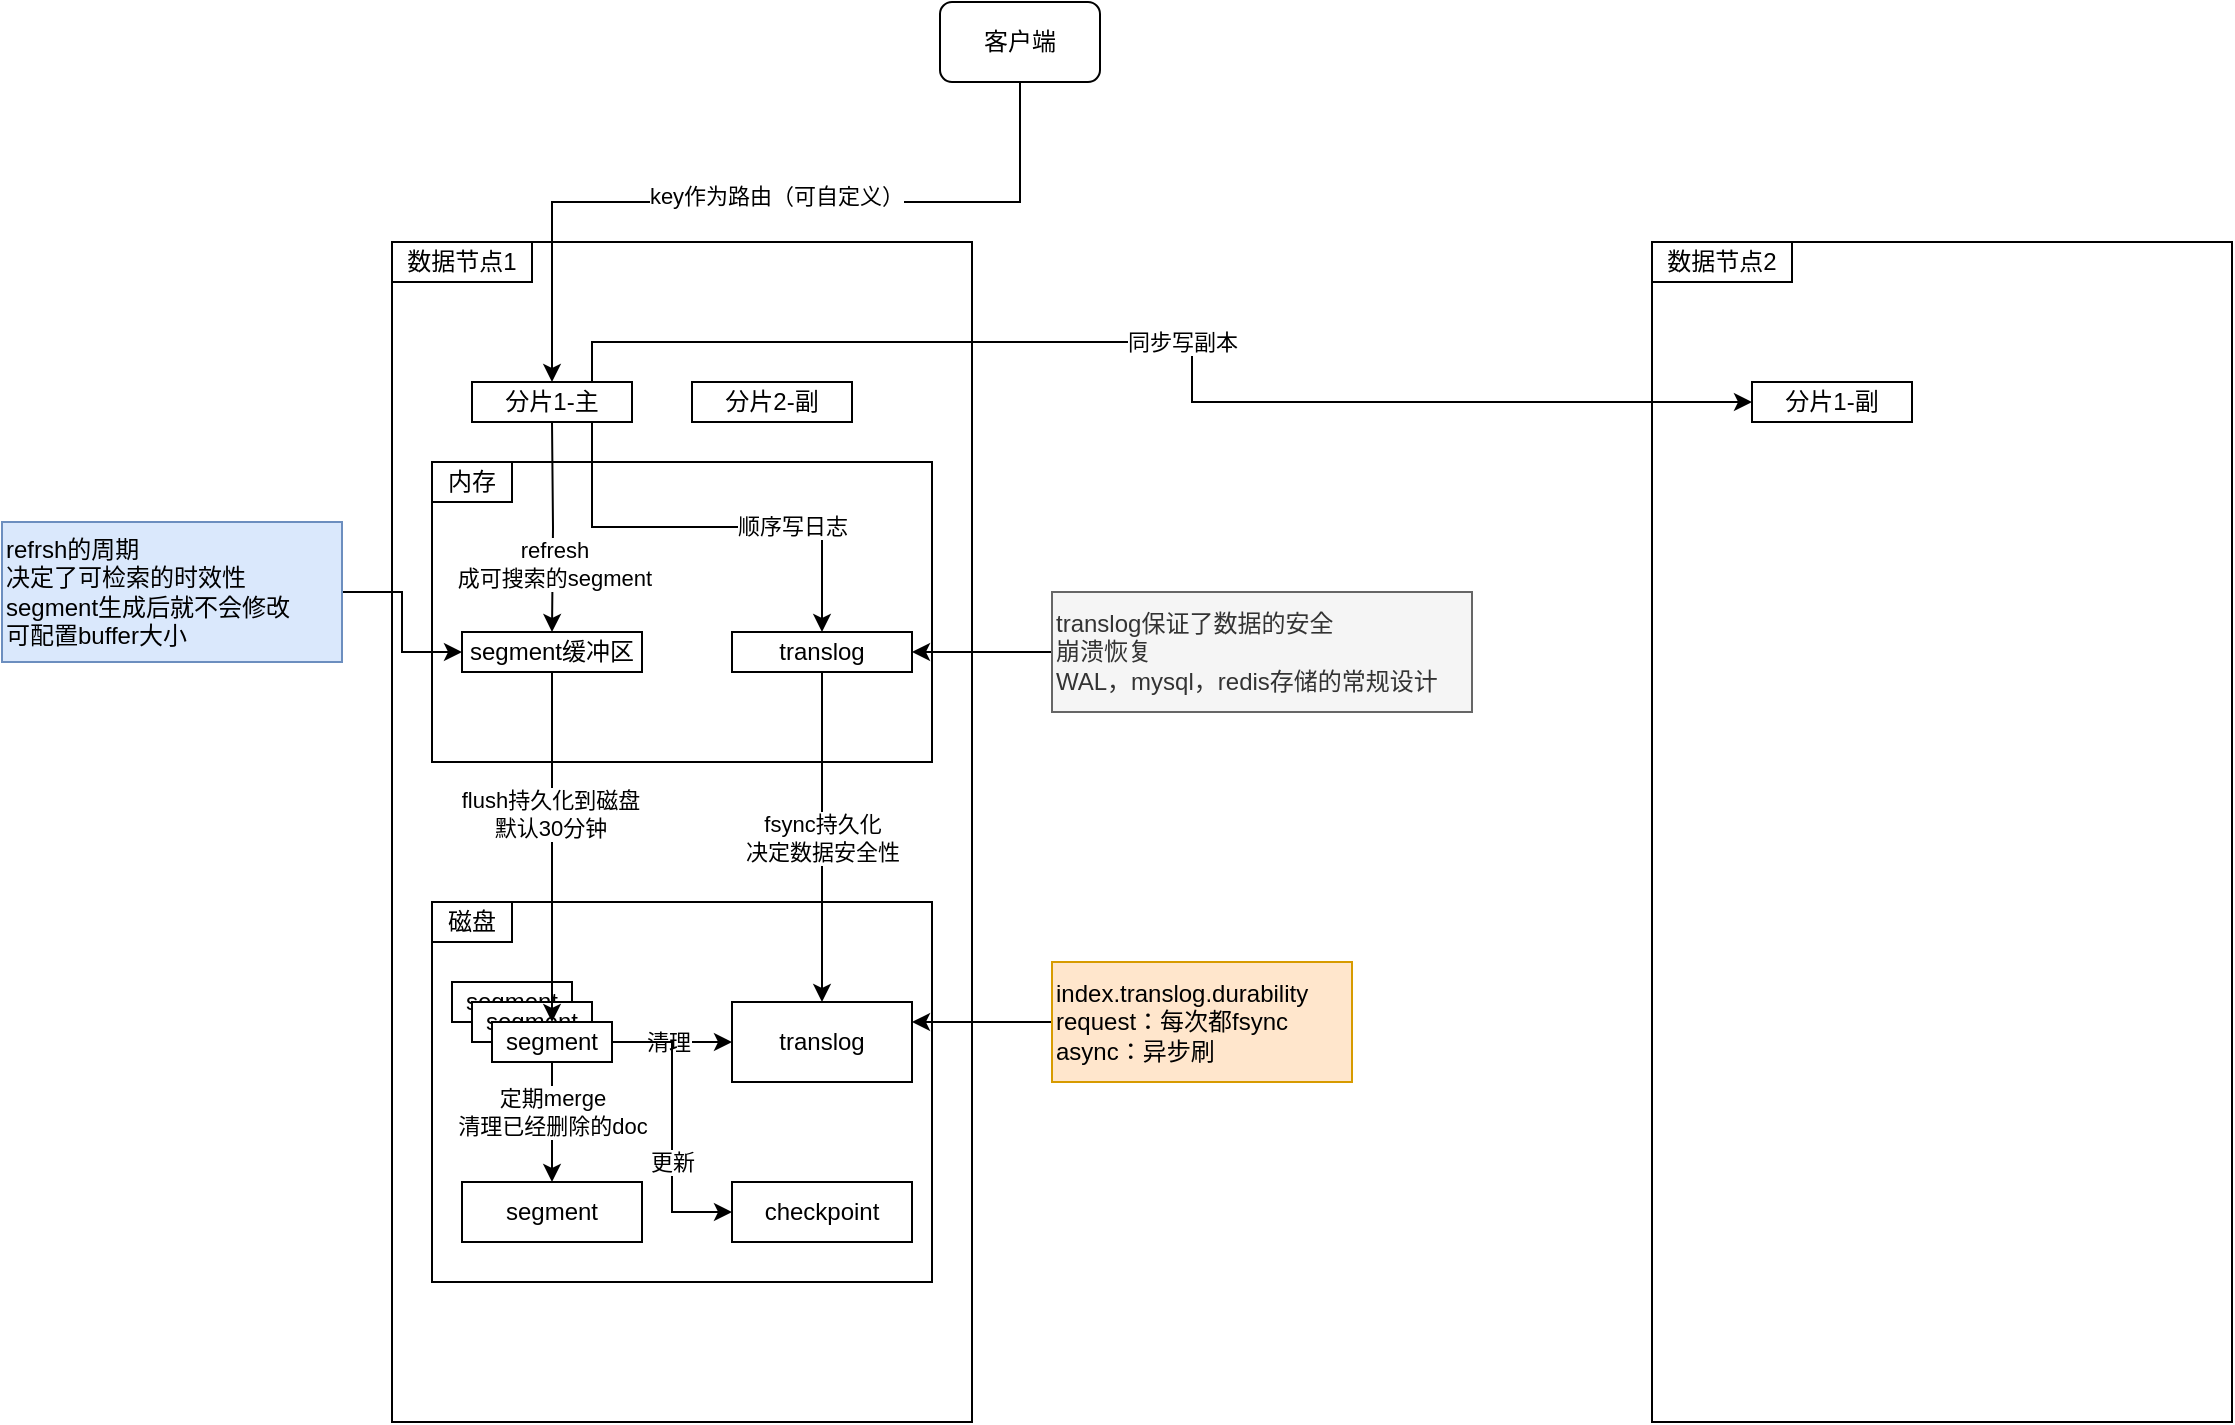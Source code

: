 <mxfile version="26.1.1">
  <diagram name="es" id="c3cB4l17CzinEFfTmNWS">
    <mxGraphModel dx="2034" dy="887" grid="1" gridSize="10" guides="1" tooltips="1" connect="1" arrows="1" fold="1" page="1" pageScale="1" pageWidth="827" pageHeight="1169" math="0" shadow="0">
      <root>
        <mxCell id="0" />
        <mxCell id="1" parent="0" />
        <mxCell id="gfp4Hjq4H9kUBLCGHOVR-7" value="" style="rounded=0;whiteSpace=wrap;html=1;fillColor=none;" vertex="1" parent="1">
          <mxGeometry x="40" y="490" width="250" height="150" as="geometry" />
        </mxCell>
        <mxCell id="gfp4Hjq4H9kUBLCGHOVR-11" style="edgeStyle=orthogonalEdgeStyle;rounded=0;orthogonalLoop=1;jettySize=auto;html=1;exitX=0.5;exitY=1;exitDx=0;exitDy=0;entryX=0.5;entryY=0;entryDx=0;entryDy=0;" edge="1" parent="1" source="gfp4Hjq4H9kUBLCGHOVR-1" target="gfp4Hjq4H9kUBLCGHOVR-5">
          <mxGeometry relative="1" as="geometry">
            <Array as="points">
              <mxPoint x="334" y="360" />
              <mxPoint x="100" y="360" />
            </Array>
          </mxGeometry>
        </mxCell>
        <mxCell id="gfp4Hjq4H9kUBLCGHOVR-12" value="key作为路由（可自定义）" style="edgeLabel;html=1;align=center;verticalAlign=middle;resizable=0;points=[];" vertex="1" connectable="0" parent="gfp4Hjq4H9kUBLCGHOVR-11">
          <mxGeometry x="-0.052" y="-3" relative="1" as="geometry">
            <mxPoint as="offset" />
          </mxGeometry>
        </mxCell>
        <mxCell id="gfp4Hjq4H9kUBLCGHOVR-1" value="客户端" style="rounded=1;whiteSpace=wrap;html=1;" vertex="1" parent="1">
          <mxGeometry x="294" y="260" width="80" height="40" as="geometry" />
        </mxCell>
        <mxCell id="gfp4Hjq4H9kUBLCGHOVR-3" value="" style="rounded=0;whiteSpace=wrap;html=1;fillColor=none;" vertex="1" parent="1">
          <mxGeometry x="20" y="380" width="290" height="590" as="geometry" />
        </mxCell>
        <mxCell id="gfp4Hjq4H9kUBLCGHOVR-4" value="数据节点1" style="rounded=0;whiteSpace=wrap;html=1;" vertex="1" parent="1">
          <mxGeometry x="20" y="380" width="70" height="20" as="geometry" />
        </mxCell>
        <mxCell id="gfp4Hjq4H9kUBLCGHOVR-13" style="edgeStyle=orthogonalEdgeStyle;rounded=0;orthogonalLoop=1;jettySize=auto;html=1;entryX=0.5;entryY=0;entryDx=0;entryDy=0;" edge="1" parent="1" target="gfp4Hjq4H9kUBLCGHOVR-9">
          <mxGeometry relative="1" as="geometry">
            <mxPoint x="100" y="470" as="sourcePoint" />
          </mxGeometry>
        </mxCell>
        <mxCell id="gfp4Hjq4H9kUBLCGHOVR-14" value="refresh&lt;div&gt;成可搜索的segment&lt;/div&gt;" style="edgeLabel;html=1;align=center;verticalAlign=middle;resizable=0;points=[];" vertex="1" connectable="0" parent="gfp4Hjq4H9kUBLCGHOVR-13">
          <mxGeometry x="-0.1" relative="1" as="geometry">
            <mxPoint y="23" as="offset" />
          </mxGeometry>
        </mxCell>
        <mxCell id="gfp4Hjq4H9kUBLCGHOVR-23" style="edgeStyle=orthogonalEdgeStyle;rounded=0;orthogonalLoop=1;jettySize=auto;html=1;exitX=0.75;exitY=1;exitDx=0;exitDy=0;entryX=0.5;entryY=0;entryDx=0;entryDy=0;" edge="1" parent="1" source="gfp4Hjq4H9kUBLCGHOVR-5" target="gfp4Hjq4H9kUBLCGHOVR-10">
          <mxGeometry relative="1" as="geometry" />
        </mxCell>
        <mxCell id="gfp4Hjq4H9kUBLCGHOVR-24" value="顺序写日志" style="edgeLabel;html=1;align=center;verticalAlign=middle;resizable=0;points=[];" vertex="1" connectable="0" parent="gfp4Hjq4H9kUBLCGHOVR-23">
          <mxGeometry x="-0.003" y="1" relative="1" as="geometry">
            <mxPoint x="43" as="offset" />
          </mxGeometry>
        </mxCell>
        <mxCell id="gfp4Hjq4H9kUBLCGHOVR-52" value="同步写副本" style="edgeStyle=orthogonalEdgeStyle;rounded=0;orthogonalLoop=1;jettySize=auto;html=1;exitX=0.75;exitY=0;exitDx=0;exitDy=0;entryX=0;entryY=0.5;entryDx=0;entryDy=0;" edge="1" parent="1" source="gfp4Hjq4H9kUBLCGHOVR-5" target="gfp4Hjq4H9kUBLCGHOVR-51">
          <mxGeometry relative="1" as="geometry" />
        </mxCell>
        <mxCell id="gfp4Hjq4H9kUBLCGHOVR-5" value="分片1-主" style="rounded=0;whiteSpace=wrap;html=1;" vertex="1" parent="1">
          <mxGeometry x="60" y="450" width="80" height="20" as="geometry" />
        </mxCell>
        <mxCell id="gfp4Hjq4H9kUBLCGHOVR-6" value="分片2-副" style="rounded=0;whiteSpace=wrap;html=1;" vertex="1" parent="1">
          <mxGeometry x="170" y="450" width="80" height="20" as="geometry" />
        </mxCell>
        <mxCell id="gfp4Hjq4H9kUBLCGHOVR-8" value="内存" style="rounded=0;whiteSpace=wrap;html=1;" vertex="1" parent="1">
          <mxGeometry x="40" y="490" width="40" height="20" as="geometry" />
        </mxCell>
        <mxCell id="gfp4Hjq4H9kUBLCGHOVR-9" value="segment缓冲区" style="rounded=0;whiteSpace=wrap;html=1;" vertex="1" parent="1">
          <mxGeometry x="55" y="575" width="90" height="20" as="geometry" />
        </mxCell>
        <mxCell id="gfp4Hjq4H9kUBLCGHOVR-38" style="edgeStyle=orthogonalEdgeStyle;rounded=0;orthogonalLoop=1;jettySize=auto;html=1;entryX=0.5;entryY=0;entryDx=0;entryDy=0;" edge="1" parent="1" source="gfp4Hjq4H9kUBLCGHOVR-10" target="gfp4Hjq4H9kUBLCGHOVR-37">
          <mxGeometry relative="1" as="geometry" />
        </mxCell>
        <mxCell id="gfp4Hjq4H9kUBLCGHOVR-39" value="fsync持久化&lt;br&gt;决定数据安全性" style="edgeLabel;html=1;align=center;verticalAlign=middle;resizable=0;points=[];" vertex="1" connectable="0" parent="gfp4Hjq4H9kUBLCGHOVR-38">
          <mxGeometry x="-0.001" relative="1" as="geometry">
            <mxPoint as="offset" />
          </mxGeometry>
        </mxCell>
        <mxCell id="gfp4Hjq4H9kUBLCGHOVR-10" value="translog" style="rounded=0;whiteSpace=wrap;html=1;" vertex="1" parent="1">
          <mxGeometry x="190" y="575" width="90" height="20" as="geometry" />
        </mxCell>
        <mxCell id="gfp4Hjq4H9kUBLCGHOVR-27" style="edgeStyle=orthogonalEdgeStyle;rounded=0;orthogonalLoop=1;jettySize=auto;html=1;entryX=0;entryY=0.5;entryDx=0;entryDy=0;" edge="1" parent="1" source="gfp4Hjq4H9kUBLCGHOVR-25" target="gfp4Hjq4H9kUBLCGHOVR-9">
          <mxGeometry relative="1" as="geometry">
            <mxPoint x="50" y="540" as="targetPoint" />
          </mxGeometry>
        </mxCell>
        <mxCell id="gfp4Hjq4H9kUBLCGHOVR-25" value="refrsh的周期&lt;div&gt;决定了可检索的时效性&lt;br&gt;segment生成后就不会修改&lt;br&gt;可配置buffer大小&lt;/div&gt;" style="text;html=1;align=left;verticalAlign=middle;resizable=0;points=[];autosize=1;strokeColor=#6c8ebf;fillColor=#dae8fc;" vertex="1" parent="1">
          <mxGeometry x="-175" y="520" width="170" height="70" as="geometry" />
        </mxCell>
        <mxCell id="gfp4Hjq4H9kUBLCGHOVR-29" style="edgeStyle=orthogonalEdgeStyle;rounded=0;orthogonalLoop=1;jettySize=auto;html=1;entryX=1;entryY=0.5;entryDx=0;entryDy=0;" edge="1" parent="1" source="gfp4Hjq4H9kUBLCGHOVR-28" target="gfp4Hjq4H9kUBLCGHOVR-10">
          <mxGeometry relative="1" as="geometry" />
        </mxCell>
        <mxCell id="gfp4Hjq4H9kUBLCGHOVR-28" value="translog保证了数据的安全&lt;br&gt;崩溃恢复&lt;br&gt;WAL，mysql，redis存储的常规设计" style="text;html=1;align=left;verticalAlign=middle;resizable=0;points=[];autosize=1;strokeColor=#666666;fillColor=#f5f5f5;fontColor=#333333;" vertex="1" parent="1">
          <mxGeometry x="350" y="555" width="210" height="60" as="geometry" />
        </mxCell>
        <mxCell id="gfp4Hjq4H9kUBLCGHOVR-30" value="" style="rounded=0;whiteSpace=wrap;html=1;fillColor=none;" vertex="1" parent="1">
          <mxGeometry x="40" y="710" width="250" height="190" as="geometry" />
        </mxCell>
        <mxCell id="gfp4Hjq4H9kUBLCGHOVR-31" value="磁盘" style="rounded=0;whiteSpace=wrap;html=1;" vertex="1" parent="1">
          <mxGeometry x="40" y="710" width="40" height="20" as="geometry" />
        </mxCell>
        <mxCell id="gfp4Hjq4H9kUBLCGHOVR-32" value="segment" style="rounded=0;whiteSpace=wrap;html=1;" vertex="1" parent="1">
          <mxGeometry x="50" y="750" width="60" height="20" as="geometry" />
        </mxCell>
        <mxCell id="gfp4Hjq4H9kUBLCGHOVR-33" value="segment" style="rounded=0;whiteSpace=wrap;html=1;" vertex="1" parent="1">
          <mxGeometry x="60" y="760" width="60" height="20" as="geometry" />
        </mxCell>
        <mxCell id="gfp4Hjq4H9kUBLCGHOVR-40" style="edgeStyle=orthogonalEdgeStyle;rounded=0;orthogonalLoop=1;jettySize=auto;html=1;" edge="1" parent="1" source="gfp4Hjq4H9kUBLCGHOVR-34" target="gfp4Hjq4H9kUBLCGHOVR-37">
          <mxGeometry relative="1" as="geometry" />
        </mxCell>
        <mxCell id="gfp4Hjq4H9kUBLCGHOVR-42" value="清理" style="edgeLabel;html=1;align=center;verticalAlign=middle;resizable=0;points=[];" vertex="1" connectable="0" parent="gfp4Hjq4H9kUBLCGHOVR-40">
          <mxGeometry x="-0.086" relative="1" as="geometry">
            <mxPoint as="offset" />
          </mxGeometry>
        </mxCell>
        <mxCell id="gfp4Hjq4H9kUBLCGHOVR-44" style="edgeStyle=orthogonalEdgeStyle;rounded=0;orthogonalLoop=1;jettySize=auto;html=1;exitX=0.5;exitY=1;exitDx=0;exitDy=0;entryX=0.5;entryY=0;entryDx=0;entryDy=0;" edge="1" parent="1" source="gfp4Hjq4H9kUBLCGHOVR-34" target="gfp4Hjq4H9kUBLCGHOVR-43">
          <mxGeometry relative="1" as="geometry" />
        </mxCell>
        <mxCell id="gfp4Hjq4H9kUBLCGHOVR-45" value="定期merge&lt;br&gt;清理已经删除的doc" style="edgeLabel;html=1;align=center;verticalAlign=middle;resizable=0;points=[];" vertex="1" connectable="0" parent="gfp4Hjq4H9kUBLCGHOVR-44">
          <mxGeometry x="-0.164" relative="1" as="geometry">
            <mxPoint as="offset" />
          </mxGeometry>
        </mxCell>
        <mxCell id="gfp4Hjq4H9kUBLCGHOVR-47" style="edgeStyle=orthogonalEdgeStyle;rounded=0;orthogonalLoop=1;jettySize=auto;html=1;exitX=1;exitY=0.5;exitDx=0;exitDy=0;entryX=0;entryY=0.5;entryDx=0;entryDy=0;" edge="1" parent="1" source="gfp4Hjq4H9kUBLCGHOVR-34" target="gfp4Hjq4H9kUBLCGHOVR-46">
          <mxGeometry relative="1" as="geometry" />
        </mxCell>
        <mxCell id="gfp4Hjq4H9kUBLCGHOVR-48" value="更新" style="edgeLabel;html=1;align=center;verticalAlign=middle;resizable=0;points=[];" vertex="1" connectable="0" parent="gfp4Hjq4H9kUBLCGHOVR-47">
          <mxGeometry x="0.241" relative="1" as="geometry">
            <mxPoint as="offset" />
          </mxGeometry>
        </mxCell>
        <mxCell id="gfp4Hjq4H9kUBLCGHOVR-34" value="segment" style="rounded=0;whiteSpace=wrap;html=1;" vertex="1" parent="1">
          <mxGeometry x="70" y="770" width="60" height="20" as="geometry" />
        </mxCell>
        <mxCell id="gfp4Hjq4H9kUBLCGHOVR-35" style="edgeStyle=orthogonalEdgeStyle;rounded=0;orthogonalLoop=1;jettySize=auto;html=1;exitX=0.5;exitY=1;exitDx=0;exitDy=0;entryX=0.5;entryY=0;entryDx=0;entryDy=0;" edge="1" parent="1" source="gfp4Hjq4H9kUBLCGHOVR-9" target="gfp4Hjq4H9kUBLCGHOVR-34">
          <mxGeometry relative="1" as="geometry" />
        </mxCell>
        <mxCell id="gfp4Hjq4H9kUBLCGHOVR-36" value="flush持久化到磁盘&lt;br&gt;默认30分钟" style="edgeLabel;html=1;align=center;verticalAlign=middle;resizable=0;points=[];" vertex="1" connectable="0" parent="gfp4Hjq4H9kUBLCGHOVR-35">
          <mxGeometry x="-0.189" y="-1" relative="1" as="geometry">
            <mxPoint as="offset" />
          </mxGeometry>
        </mxCell>
        <mxCell id="gfp4Hjq4H9kUBLCGHOVR-37" value="translog" style="rounded=0;whiteSpace=wrap;html=1;" vertex="1" parent="1">
          <mxGeometry x="190" y="760" width="90" height="40" as="geometry" />
        </mxCell>
        <mxCell id="gfp4Hjq4H9kUBLCGHOVR-43" value="segment" style="rounded=0;whiteSpace=wrap;html=1;" vertex="1" parent="1">
          <mxGeometry x="55" y="850" width="90" height="30" as="geometry" />
        </mxCell>
        <mxCell id="gfp4Hjq4H9kUBLCGHOVR-46" value="checkpoint" style="rounded=0;whiteSpace=wrap;html=1;" vertex="1" parent="1">
          <mxGeometry x="190" y="850" width="90" height="30" as="geometry" />
        </mxCell>
        <mxCell id="gfp4Hjq4H9kUBLCGHOVR-49" value="" style="rounded=0;whiteSpace=wrap;html=1;fillColor=none;" vertex="1" parent="1">
          <mxGeometry x="650" y="380" width="290" height="590" as="geometry" />
        </mxCell>
        <mxCell id="gfp4Hjq4H9kUBLCGHOVR-50" value="数据节点2" style="rounded=0;whiteSpace=wrap;html=1;" vertex="1" parent="1">
          <mxGeometry x="650" y="380" width="70" height="20" as="geometry" />
        </mxCell>
        <mxCell id="gfp4Hjq4H9kUBLCGHOVR-51" value="分片1-副" style="rounded=0;whiteSpace=wrap;html=1;" vertex="1" parent="1">
          <mxGeometry x="700" y="450" width="80" height="20" as="geometry" />
        </mxCell>
        <mxCell id="gfp4Hjq4H9kUBLCGHOVR-56" style="edgeStyle=orthogonalEdgeStyle;rounded=0;orthogonalLoop=1;jettySize=auto;html=1;entryX=1;entryY=0.25;entryDx=0;entryDy=0;" edge="1" parent="1" source="gfp4Hjq4H9kUBLCGHOVR-55" target="gfp4Hjq4H9kUBLCGHOVR-37">
          <mxGeometry relative="1" as="geometry" />
        </mxCell>
        <mxCell id="gfp4Hjq4H9kUBLCGHOVR-55" value="index.translog.durability&lt;br&gt;request：每次都fsync&lt;br&gt;async：异步刷" style="text;html=1;align=left;verticalAlign=middle;resizable=0;points=[];autosize=1;strokeColor=#d79b00;fillColor=#ffe6cc;" vertex="1" parent="1">
          <mxGeometry x="350" y="740" width="150" height="60" as="geometry" />
        </mxCell>
      </root>
    </mxGraphModel>
  </diagram>
</mxfile>

